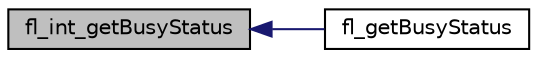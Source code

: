 digraph "fl_int_getBusyStatus"
{
 // INTERACTIVE_SVG=YES
  edge [fontname="Helvetica",fontsize="10",labelfontname="Helvetica",labelfontsize="10"];
  node [fontname="Helvetica",fontsize="10",shape=record];
  rankdir="LR";
  Node1 [label="fl_int_getBusyStatus",height=0.2,width=0.4,color="black", fillcolor="grey75", style="filled" fontcolor="black"];
  Node1 -> Node2 [dir="back",color="midnightblue",fontsize="10",style="solid",fontname="Helvetica"];
  Node2 [label="fl_getBusyStatus",height=0.2,width=0.4,color="black", fillcolor="white", style="filled",URL="$flashlib_8c.html#a7585382de9a5f2c0158f2a2e0ab43b7b"];
}

